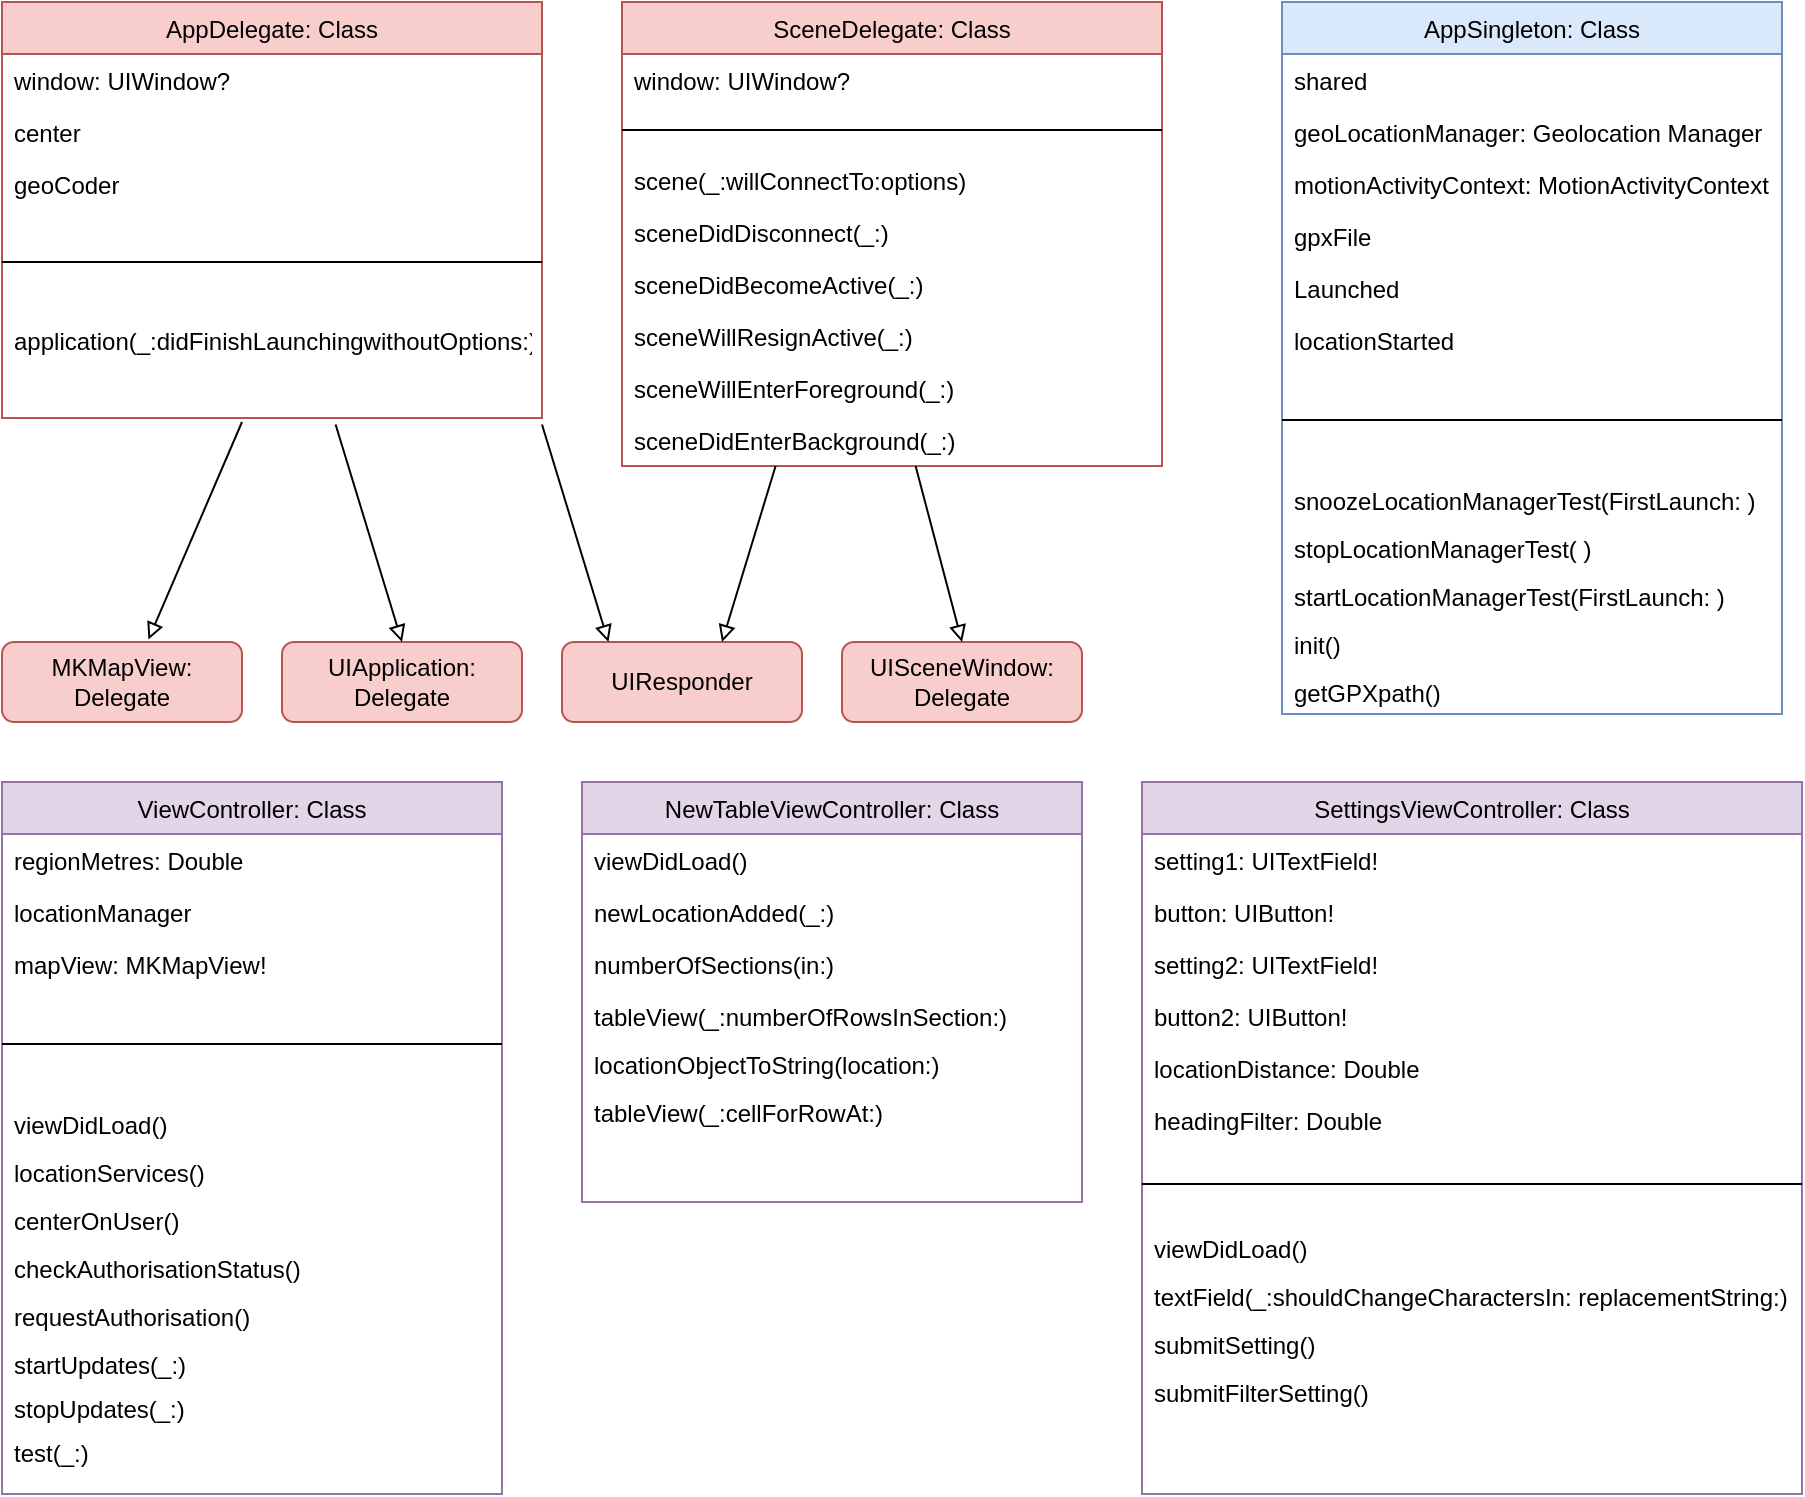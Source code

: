<mxfile version="15.2.9" type="github">
  <diagram id="C5RBs43oDa-KdzZeNtuy" name="Page-1">
    <mxGraphModel dx="1906" dy="1006" grid="1" gridSize="10" guides="1" tooltips="1" connect="1" arrows="1" fold="1" page="1" pageScale="1" pageWidth="827" pageHeight="1169" math="0" shadow="0">
      <root>
        <mxCell id="WIyWlLk6GJQsqaUBKTNV-0" />
        <mxCell id="WIyWlLk6GJQsqaUBKTNV-1" parent="WIyWlLk6GJQsqaUBKTNV-0" />
        <mxCell id="zkfFHV4jXpPFQw0GAbJ--6" value="AppDelegate: Class" style="swimlane;fontStyle=0;align=center;verticalAlign=top;childLayout=stackLayout;horizontal=1;startSize=26;horizontalStack=0;resizeParent=1;resizeLast=0;collapsible=1;marginBottom=0;rounded=0;shadow=0;strokeWidth=1;fillColor=#f8cecc;strokeColor=#b85450;" parent="WIyWlLk6GJQsqaUBKTNV-1" vertex="1">
          <mxGeometry x="60" y="280" width="270" height="208" as="geometry">
            <mxRectangle x="130" y="380" width="160" height="26" as="alternateBounds" />
          </mxGeometry>
        </mxCell>
        <mxCell id="zkfFHV4jXpPFQw0GAbJ--7" value="window: UIWindow?" style="text;align=left;verticalAlign=top;spacingLeft=4;spacingRight=4;overflow=hidden;rotatable=0;points=[[0,0.5],[1,0.5]];portConstraint=eastwest;" parent="zkfFHV4jXpPFQw0GAbJ--6" vertex="1">
          <mxGeometry y="26" width="270" height="26" as="geometry" />
        </mxCell>
        <mxCell id="zkfFHV4jXpPFQw0GAbJ--8" value="center" style="text;align=left;verticalAlign=top;spacingLeft=4;spacingRight=4;overflow=hidden;rotatable=0;points=[[0,0.5],[1,0.5]];portConstraint=eastwest;rounded=0;shadow=0;html=0;" parent="zkfFHV4jXpPFQw0GAbJ--6" vertex="1">
          <mxGeometry y="52" width="270" height="26" as="geometry" />
        </mxCell>
        <mxCell id="s5jKz4ywExmh6HpJhAX0-9" value="geoCoder" style="text;align=left;verticalAlign=top;spacingLeft=4;spacingRight=4;overflow=hidden;rotatable=0;points=[[0,0.5],[1,0.5]];portConstraint=eastwest;rounded=0;shadow=0;html=0;" vertex="1" parent="zkfFHV4jXpPFQw0GAbJ--6">
          <mxGeometry y="78" width="270" height="26" as="geometry" />
        </mxCell>
        <mxCell id="zkfFHV4jXpPFQw0GAbJ--9" value="" style="line;html=1;strokeWidth=1;align=left;verticalAlign=middle;spacingTop=-1;spacingLeft=3;spacingRight=3;rotatable=0;labelPosition=right;points=[];portConstraint=eastwest;" parent="zkfFHV4jXpPFQw0GAbJ--6" vertex="1">
          <mxGeometry y="104" width="270" height="52" as="geometry" />
        </mxCell>
        <mxCell id="zkfFHV4jXpPFQw0GAbJ--10" value="application(_:didFinishLaunchingwithoutOptions:)" style="text;align=left;verticalAlign=top;spacingLeft=4;spacingRight=4;overflow=hidden;rotatable=0;points=[[0,0.5],[1,0.5]];portConstraint=eastwest;fontStyle=0" parent="zkfFHV4jXpPFQw0GAbJ--6" vertex="1">
          <mxGeometry y="156" width="270" height="26" as="geometry" />
        </mxCell>
        <mxCell id="zkfFHV4jXpPFQw0GAbJ--17" value="AppSingleton: Class" style="swimlane;fontStyle=0;align=center;verticalAlign=top;childLayout=stackLayout;horizontal=1;startSize=26;horizontalStack=0;resizeParent=1;resizeLast=0;collapsible=1;marginBottom=0;rounded=0;shadow=0;strokeWidth=1;fillColor=#dae8fc;strokeColor=#6c8ebf;" parent="WIyWlLk6GJQsqaUBKTNV-1" vertex="1">
          <mxGeometry x="700" y="280" width="250" height="356" as="geometry">
            <mxRectangle x="550" y="140" width="160" height="26" as="alternateBounds" />
          </mxGeometry>
        </mxCell>
        <mxCell id="zkfFHV4jXpPFQw0GAbJ--18" value="shared&#xa;" style="text;align=left;verticalAlign=top;spacingLeft=4;spacingRight=4;overflow=hidden;rotatable=0;points=[[0,0.5],[1,0.5]];portConstraint=eastwest;" parent="zkfFHV4jXpPFQw0GAbJ--17" vertex="1">
          <mxGeometry y="26" width="250" height="26" as="geometry" />
        </mxCell>
        <mxCell id="zkfFHV4jXpPFQw0GAbJ--19" value="geoLocationManager: Geolocation Manager" style="text;align=left;verticalAlign=top;spacingLeft=4;spacingRight=4;overflow=hidden;rotatable=0;points=[[0,0.5],[1,0.5]];portConstraint=eastwest;rounded=0;shadow=0;html=0;" parent="zkfFHV4jXpPFQw0GAbJ--17" vertex="1">
          <mxGeometry y="52" width="250" height="26" as="geometry" />
        </mxCell>
        <mxCell id="zkfFHV4jXpPFQw0GAbJ--20" value="motionActivityContext: MotionActivityContext" style="text;align=left;verticalAlign=top;spacingLeft=4;spacingRight=4;overflow=hidden;rotatable=0;points=[[0,0.5],[1,0.5]];portConstraint=eastwest;rounded=0;shadow=0;html=0;" parent="zkfFHV4jXpPFQw0GAbJ--17" vertex="1">
          <mxGeometry y="78" width="250" height="26" as="geometry" />
        </mxCell>
        <mxCell id="zkfFHV4jXpPFQw0GAbJ--21" value="gpxFile" style="text;align=left;verticalAlign=top;spacingLeft=4;spacingRight=4;overflow=hidden;rotatable=0;points=[[0,0.5],[1,0.5]];portConstraint=eastwest;rounded=0;shadow=0;html=0;" parent="zkfFHV4jXpPFQw0GAbJ--17" vertex="1">
          <mxGeometry y="104" width="250" height="26" as="geometry" />
        </mxCell>
        <mxCell id="zkfFHV4jXpPFQw0GAbJ--22" value="Launched" style="text;align=left;verticalAlign=top;spacingLeft=4;spacingRight=4;overflow=hidden;rotatable=0;points=[[0,0.5],[1,0.5]];portConstraint=eastwest;rounded=0;shadow=0;html=0;" parent="zkfFHV4jXpPFQw0GAbJ--17" vertex="1">
          <mxGeometry y="130" width="250" height="26" as="geometry" />
        </mxCell>
        <mxCell id="s5jKz4ywExmh6HpJhAX0-1" value="locationStarted" style="text;align=left;verticalAlign=top;spacingLeft=4;spacingRight=4;overflow=hidden;rotatable=0;points=[[0,0.5],[1,0.5]];portConstraint=eastwest;rounded=0;shadow=0;html=0;" vertex="1" parent="zkfFHV4jXpPFQw0GAbJ--17">
          <mxGeometry y="156" width="250" height="26" as="geometry" />
        </mxCell>
        <mxCell id="zkfFHV4jXpPFQw0GAbJ--23" value="" style="line;html=1;strokeWidth=1;align=left;verticalAlign=middle;spacingTop=-1;spacingLeft=3;spacingRight=3;rotatable=0;labelPosition=right;points=[];portConstraint=eastwest;" parent="zkfFHV4jXpPFQw0GAbJ--17" vertex="1">
          <mxGeometry y="182" width="250" height="54" as="geometry" />
        </mxCell>
        <mxCell id="s5jKz4ywExmh6HpJhAX0-6" value="snoozeLocationManagerTest(FirstLaunch: )" style="text;align=left;verticalAlign=top;spacingLeft=4;spacingRight=4;overflow=hidden;rotatable=0;points=[[0,0.5],[1,0.5]];portConstraint=eastwest;rounded=0;shadow=0;html=0;" vertex="1" parent="zkfFHV4jXpPFQw0GAbJ--17">
          <mxGeometry y="236" width="250" height="24" as="geometry" />
        </mxCell>
        <mxCell id="s5jKz4ywExmh6HpJhAX0-5" value="stopLocationManagerTest( )" style="text;align=left;verticalAlign=top;spacingLeft=4;spacingRight=4;overflow=hidden;rotatable=0;points=[[0,0.5],[1,0.5]];portConstraint=eastwest;rounded=0;shadow=0;html=0;" vertex="1" parent="zkfFHV4jXpPFQw0GAbJ--17">
          <mxGeometry y="260" width="250" height="24" as="geometry" />
        </mxCell>
        <mxCell id="s5jKz4ywExmh6HpJhAX0-4" value="startLocationManagerTest(FirstLaunch: )" style="text;align=left;verticalAlign=top;spacingLeft=4;spacingRight=4;overflow=hidden;rotatable=0;points=[[0,0.5],[1,0.5]];portConstraint=eastwest;rounded=0;shadow=0;html=0;" vertex="1" parent="zkfFHV4jXpPFQw0GAbJ--17">
          <mxGeometry y="284" width="250" height="24" as="geometry" />
        </mxCell>
        <mxCell id="s5jKz4ywExmh6HpJhAX0-2" value="init()" style="text;align=left;verticalAlign=top;spacingLeft=4;spacingRight=4;overflow=hidden;rotatable=0;points=[[0,0.5],[1,0.5]];portConstraint=eastwest;rounded=0;shadow=0;html=0;" vertex="1" parent="zkfFHV4jXpPFQw0GAbJ--17">
          <mxGeometry y="308" width="250" height="24" as="geometry" />
        </mxCell>
        <mxCell id="s5jKz4ywExmh6HpJhAX0-3" value="getGPXpath()" style="text;align=left;verticalAlign=top;spacingLeft=4;spacingRight=4;overflow=hidden;rotatable=0;points=[[0,0.5],[1,0.5]];portConstraint=eastwest;rounded=0;shadow=0;html=0;" vertex="1" parent="zkfFHV4jXpPFQw0GAbJ--17">
          <mxGeometry y="332" width="250" height="24" as="geometry" />
        </mxCell>
        <mxCell id="s5jKz4ywExmh6HpJhAX0-10" value="SceneDelegate: Class" style="swimlane;fontStyle=0;align=center;verticalAlign=top;childLayout=stackLayout;horizontal=1;startSize=26;horizontalStack=0;resizeParent=1;resizeLast=0;collapsible=1;marginBottom=0;rounded=0;shadow=0;strokeWidth=1;fillColor=#f8cecc;strokeColor=#b85450;" vertex="1" parent="WIyWlLk6GJQsqaUBKTNV-1">
          <mxGeometry x="370" y="280" width="270" height="232" as="geometry">
            <mxRectangle x="130" y="380" width="160" height="26" as="alternateBounds" />
          </mxGeometry>
        </mxCell>
        <mxCell id="s5jKz4ywExmh6HpJhAX0-11" value="window: UIWindow?" style="text;align=left;verticalAlign=top;spacingLeft=4;spacingRight=4;overflow=hidden;rotatable=0;points=[[0,0.5],[1,0.5]];portConstraint=eastwest;" vertex="1" parent="s5jKz4ywExmh6HpJhAX0-10">
          <mxGeometry y="26" width="270" height="26" as="geometry" />
        </mxCell>
        <mxCell id="s5jKz4ywExmh6HpJhAX0-14" value="" style="line;html=1;strokeWidth=1;align=left;verticalAlign=middle;spacingTop=-1;spacingLeft=3;spacingRight=3;rotatable=0;labelPosition=right;points=[];portConstraint=eastwest;" vertex="1" parent="s5jKz4ywExmh6HpJhAX0-10">
          <mxGeometry y="52" width="270" height="24" as="geometry" />
        </mxCell>
        <mxCell id="s5jKz4ywExmh6HpJhAX0-15" value="scene(_:willConnectTo:options)&#xa;" style="text;align=left;verticalAlign=top;spacingLeft=4;spacingRight=4;overflow=hidden;rotatable=0;points=[[0,0.5],[1,0.5]];portConstraint=eastwest;fontStyle=0" vertex="1" parent="s5jKz4ywExmh6HpJhAX0-10">
          <mxGeometry y="76" width="270" height="26" as="geometry" />
        </mxCell>
        <mxCell id="s5jKz4ywExmh6HpJhAX0-16" value="sceneDidDisconnect(_:)" style="text;align=left;verticalAlign=top;spacingLeft=4;spacingRight=4;overflow=hidden;rotatable=0;points=[[0,0.5],[1,0.5]];portConstraint=eastwest;fontStyle=0" vertex="1" parent="s5jKz4ywExmh6HpJhAX0-10">
          <mxGeometry y="102" width="270" height="26" as="geometry" />
        </mxCell>
        <mxCell id="s5jKz4ywExmh6HpJhAX0-17" value="sceneDidBecomeActive(_:)" style="text;align=left;verticalAlign=top;spacingLeft=4;spacingRight=4;overflow=hidden;rotatable=0;points=[[0,0.5],[1,0.5]];portConstraint=eastwest;fontStyle=0" vertex="1" parent="s5jKz4ywExmh6HpJhAX0-10">
          <mxGeometry y="128" width="270" height="26" as="geometry" />
        </mxCell>
        <mxCell id="s5jKz4ywExmh6HpJhAX0-18" value="sceneWillResignActive(_:)" style="text;align=left;verticalAlign=top;spacingLeft=4;spacingRight=4;overflow=hidden;rotatable=0;points=[[0,0.5],[1,0.5]];portConstraint=eastwest;fontStyle=0" vertex="1" parent="s5jKz4ywExmh6HpJhAX0-10">
          <mxGeometry y="154" width="270" height="26" as="geometry" />
        </mxCell>
        <mxCell id="s5jKz4ywExmh6HpJhAX0-19" value="sceneWillEnterForeground(_:)" style="text;align=left;verticalAlign=top;spacingLeft=4;spacingRight=4;overflow=hidden;rotatable=0;points=[[0,0.5],[1,0.5]];portConstraint=eastwest;fontStyle=0" vertex="1" parent="s5jKz4ywExmh6HpJhAX0-10">
          <mxGeometry y="180" width="270" height="26" as="geometry" />
        </mxCell>
        <mxCell id="s5jKz4ywExmh6HpJhAX0-20" value="sceneDidEnterBackground(_:)" style="text;align=left;verticalAlign=top;spacingLeft=4;spacingRight=4;overflow=hidden;rotatable=0;points=[[0,0.5],[1,0.5]];portConstraint=eastwest;fontStyle=0" vertex="1" parent="s5jKz4ywExmh6HpJhAX0-10">
          <mxGeometry y="206" width="270" height="26" as="geometry" />
        </mxCell>
        <mxCell id="s5jKz4ywExmh6HpJhAX0-21" value="MKMapView: Delegate" style="rounded=1;whiteSpace=wrap;html=1;fillColor=#f8cecc;strokeColor=#b85450;" vertex="1" parent="WIyWlLk6GJQsqaUBKTNV-1">
          <mxGeometry x="60" y="600" width="120" height="40" as="geometry" />
        </mxCell>
        <mxCell id="s5jKz4ywExmh6HpJhAX0-22" value="UIApplication: Delegate" style="rounded=1;whiteSpace=wrap;html=1;fillColor=#f8cecc;strokeColor=#b85450;" vertex="1" parent="WIyWlLk6GJQsqaUBKTNV-1">
          <mxGeometry x="200" y="600" width="120" height="40" as="geometry" />
        </mxCell>
        <mxCell id="s5jKz4ywExmh6HpJhAX0-23" value="UIResponder" style="rounded=1;whiteSpace=wrap;html=1;fillColor=#f8cecc;strokeColor=#b85450;" vertex="1" parent="WIyWlLk6GJQsqaUBKTNV-1">
          <mxGeometry x="340" y="600" width="120" height="40" as="geometry" />
        </mxCell>
        <mxCell id="s5jKz4ywExmh6HpJhAX0-24" value="UISceneWindow: Delegate" style="rounded=1;whiteSpace=wrap;html=1;fillColor=#f8cecc;strokeColor=#b85450;" vertex="1" parent="WIyWlLk6GJQsqaUBKTNV-1">
          <mxGeometry x="480" y="600" width="120" height="40" as="geometry" />
        </mxCell>
        <mxCell id="s5jKz4ywExmh6HpJhAX0-25" value="" style="endArrow=block;html=1;entryX=0.61;entryY=-0.031;entryDx=0;entryDy=0;entryPerimeter=0;endFill=0;strokeWidth=1;" edge="1" parent="WIyWlLk6GJQsqaUBKTNV-1" target="s5jKz4ywExmh6HpJhAX0-21">
          <mxGeometry width="50" height="50" relative="1" as="geometry">
            <mxPoint x="180" y="490" as="sourcePoint" />
            <mxPoint x="440" y="440" as="targetPoint" />
          </mxGeometry>
        </mxCell>
        <mxCell id="s5jKz4ywExmh6HpJhAX0-26" value="" style="endArrow=block;html=1;entryX=0.5;entryY=0;entryDx=0;entryDy=0;endFill=0;strokeWidth=1;" edge="1" parent="WIyWlLk6GJQsqaUBKTNV-1" target="s5jKz4ywExmh6HpJhAX0-22">
          <mxGeometry width="50" height="50" relative="1" as="geometry">
            <mxPoint x="226.8" y="491.24" as="sourcePoint" />
            <mxPoint x="180.0" y="600.0" as="targetPoint" />
          </mxGeometry>
        </mxCell>
        <mxCell id="s5jKz4ywExmh6HpJhAX0-28" value="" style="endArrow=block;html=1;entryX=0.5;entryY=0;entryDx=0;entryDy=0;endFill=0;strokeWidth=1;" edge="1" parent="WIyWlLk6GJQsqaUBKTNV-1">
          <mxGeometry width="50" height="50" relative="1" as="geometry">
            <mxPoint x="330.0" y="491.24" as="sourcePoint" />
            <mxPoint x="363.2" y="600" as="targetPoint" />
          </mxGeometry>
        </mxCell>
        <mxCell id="s5jKz4ywExmh6HpJhAX0-29" value="" style="endArrow=block;html=1;endFill=0;strokeWidth=1;" edge="1" parent="WIyWlLk6GJQsqaUBKTNV-1">
          <mxGeometry width="50" height="50" relative="1" as="geometry">
            <mxPoint x="446.8" y="512.0" as="sourcePoint" />
            <mxPoint x="420" y="600" as="targetPoint" />
          </mxGeometry>
        </mxCell>
        <mxCell id="s5jKz4ywExmh6HpJhAX0-30" value="" style="endArrow=block;html=1;endFill=0;strokeWidth=1;entryX=0.5;entryY=0;entryDx=0;entryDy=0;" edge="1" parent="WIyWlLk6GJQsqaUBKTNV-1" target="s5jKz4ywExmh6HpJhAX0-24">
          <mxGeometry width="50" height="50" relative="1" as="geometry">
            <mxPoint x="516.8" y="512" as="sourcePoint" />
            <mxPoint x="490" y="600" as="targetPoint" />
          </mxGeometry>
        </mxCell>
        <mxCell id="s5jKz4ywExmh6HpJhAX0-31" value="ViewController: Class" style="swimlane;fontStyle=0;align=center;verticalAlign=top;childLayout=stackLayout;horizontal=1;startSize=26;horizontalStack=0;resizeParent=1;resizeLast=0;collapsible=1;marginBottom=0;rounded=0;shadow=0;strokeWidth=1;fillColor=#e1d5e7;strokeColor=#9673a6;" vertex="1" parent="WIyWlLk6GJQsqaUBKTNV-1">
          <mxGeometry x="60" y="670" width="250" height="356" as="geometry">
            <mxRectangle x="550" y="140" width="160" height="26" as="alternateBounds" />
          </mxGeometry>
        </mxCell>
        <mxCell id="s5jKz4ywExmh6HpJhAX0-32" value="regionMetres: Double" style="text;align=left;verticalAlign=top;spacingLeft=4;spacingRight=4;overflow=hidden;rotatable=0;points=[[0,0.5],[1,0.5]];portConstraint=eastwest;" vertex="1" parent="s5jKz4ywExmh6HpJhAX0-31">
          <mxGeometry y="26" width="250" height="26" as="geometry" />
        </mxCell>
        <mxCell id="s5jKz4ywExmh6HpJhAX0-33" value="locationManager" style="text;align=left;verticalAlign=top;spacingLeft=4;spacingRight=4;overflow=hidden;rotatable=0;points=[[0,0.5],[1,0.5]];portConstraint=eastwest;rounded=0;shadow=0;html=0;" vertex="1" parent="s5jKz4ywExmh6HpJhAX0-31">
          <mxGeometry y="52" width="250" height="26" as="geometry" />
        </mxCell>
        <mxCell id="s5jKz4ywExmh6HpJhAX0-34" value="mapView: MKMapView!" style="text;align=left;verticalAlign=top;spacingLeft=4;spacingRight=4;overflow=hidden;rotatable=0;points=[[0,0.5],[1,0.5]];portConstraint=eastwest;rounded=0;shadow=0;html=0;" vertex="1" parent="s5jKz4ywExmh6HpJhAX0-31">
          <mxGeometry y="78" width="250" height="26" as="geometry" />
        </mxCell>
        <mxCell id="s5jKz4ywExmh6HpJhAX0-38" value="" style="line;html=1;strokeWidth=1;align=left;verticalAlign=middle;spacingTop=-1;spacingLeft=3;spacingRight=3;rotatable=0;labelPosition=right;points=[];portConstraint=eastwest;" vertex="1" parent="s5jKz4ywExmh6HpJhAX0-31">
          <mxGeometry y="104" width="250" height="54" as="geometry" />
        </mxCell>
        <mxCell id="s5jKz4ywExmh6HpJhAX0-39" value="viewDidLoad()" style="text;align=left;verticalAlign=top;spacingLeft=4;spacingRight=4;overflow=hidden;rotatable=0;points=[[0,0.5],[1,0.5]];portConstraint=eastwest;rounded=0;shadow=0;html=0;" vertex="1" parent="s5jKz4ywExmh6HpJhAX0-31">
          <mxGeometry y="158" width="250" height="24" as="geometry" />
        </mxCell>
        <mxCell id="s5jKz4ywExmh6HpJhAX0-40" value="locationServices()" style="text;align=left;verticalAlign=top;spacingLeft=4;spacingRight=4;overflow=hidden;rotatable=0;points=[[0,0.5],[1,0.5]];portConstraint=eastwest;rounded=0;shadow=0;html=0;" vertex="1" parent="s5jKz4ywExmh6HpJhAX0-31">
          <mxGeometry y="182" width="250" height="24" as="geometry" />
        </mxCell>
        <mxCell id="s5jKz4ywExmh6HpJhAX0-41" value="centerOnUser()" style="text;align=left;verticalAlign=top;spacingLeft=4;spacingRight=4;overflow=hidden;rotatable=0;points=[[0,0.5],[1,0.5]];portConstraint=eastwest;rounded=0;shadow=0;html=0;" vertex="1" parent="s5jKz4ywExmh6HpJhAX0-31">
          <mxGeometry y="206" width="250" height="24" as="geometry" />
        </mxCell>
        <mxCell id="s5jKz4ywExmh6HpJhAX0-42" value="checkAuthorisationStatus()" style="text;align=left;verticalAlign=top;spacingLeft=4;spacingRight=4;overflow=hidden;rotatable=0;points=[[0,0.5],[1,0.5]];portConstraint=eastwest;rounded=0;shadow=0;html=0;" vertex="1" parent="s5jKz4ywExmh6HpJhAX0-31">
          <mxGeometry y="230" width="250" height="24" as="geometry" />
        </mxCell>
        <mxCell id="s5jKz4ywExmh6HpJhAX0-43" value="requestAuthorisation()" style="text;align=left;verticalAlign=top;spacingLeft=4;spacingRight=4;overflow=hidden;rotatable=0;points=[[0,0.5],[1,0.5]];portConstraint=eastwest;rounded=0;shadow=0;html=0;" vertex="1" parent="s5jKz4ywExmh6HpJhAX0-31">
          <mxGeometry y="254" width="250" height="24" as="geometry" />
        </mxCell>
        <mxCell id="s5jKz4ywExmh6HpJhAX0-44" value="startUpdates(_:)" style="text;align=left;verticalAlign=top;spacingLeft=4;spacingRight=4;overflow=hidden;rotatable=0;points=[[0,0.5],[1,0.5]];portConstraint=eastwest;rounded=0;shadow=0;html=0;" vertex="1" parent="s5jKz4ywExmh6HpJhAX0-31">
          <mxGeometry y="278" width="250" height="22" as="geometry" />
        </mxCell>
        <mxCell id="s5jKz4ywExmh6HpJhAX0-45" value="stopUpdates(_:)" style="text;align=left;verticalAlign=top;spacingLeft=4;spacingRight=4;overflow=hidden;rotatable=0;points=[[0,0.5],[1,0.5]];portConstraint=eastwest;rounded=0;shadow=0;html=0;" vertex="1" parent="s5jKz4ywExmh6HpJhAX0-31">
          <mxGeometry y="300" width="250" height="22" as="geometry" />
        </mxCell>
        <mxCell id="s5jKz4ywExmh6HpJhAX0-46" value="test(_:)" style="text;align=left;verticalAlign=top;spacingLeft=4;spacingRight=4;overflow=hidden;rotatable=0;points=[[0,0.5],[1,0.5]];portConstraint=eastwest;rounded=0;shadow=0;html=0;" vertex="1" parent="s5jKz4ywExmh6HpJhAX0-31">
          <mxGeometry y="322" width="250" height="22" as="geometry" />
        </mxCell>
        <mxCell id="s5jKz4ywExmh6HpJhAX0-47" value="NewTableViewController: Class" style="swimlane;fontStyle=0;align=center;verticalAlign=top;childLayout=stackLayout;horizontal=1;startSize=26;horizontalStack=0;resizeParent=1;resizeLast=0;collapsible=1;marginBottom=0;rounded=0;shadow=0;strokeWidth=1;fillColor=#e1d5e7;strokeColor=#9673a6;" vertex="1" parent="WIyWlLk6GJQsqaUBKTNV-1">
          <mxGeometry x="350" y="670" width="250" height="210" as="geometry">
            <mxRectangle x="550" y="140" width="160" height="26" as="alternateBounds" />
          </mxGeometry>
        </mxCell>
        <mxCell id="s5jKz4ywExmh6HpJhAX0-48" value="viewDidLoad()" style="text;align=left;verticalAlign=top;spacingLeft=4;spacingRight=4;overflow=hidden;rotatable=0;points=[[0,0.5],[1,0.5]];portConstraint=eastwest;" vertex="1" parent="s5jKz4ywExmh6HpJhAX0-47">
          <mxGeometry y="26" width="250" height="26" as="geometry" />
        </mxCell>
        <mxCell id="s5jKz4ywExmh6HpJhAX0-49" value="newLocationAdded(_:)" style="text;align=left;verticalAlign=top;spacingLeft=4;spacingRight=4;overflow=hidden;rotatable=0;points=[[0,0.5],[1,0.5]];portConstraint=eastwest;rounded=0;shadow=0;html=0;" vertex="1" parent="s5jKz4ywExmh6HpJhAX0-47">
          <mxGeometry y="52" width="250" height="26" as="geometry" />
        </mxCell>
        <mxCell id="s5jKz4ywExmh6HpJhAX0-50" value="numberOfSections(in:)" style="text;align=left;verticalAlign=top;spacingLeft=4;spacingRight=4;overflow=hidden;rotatable=0;points=[[0,0.5],[1,0.5]];portConstraint=eastwest;rounded=0;shadow=0;html=0;" vertex="1" parent="s5jKz4ywExmh6HpJhAX0-47">
          <mxGeometry y="78" width="250" height="26" as="geometry" />
        </mxCell>
        <mxCell id="s5jKz4ywExmh6HpJhAX0-52" value="tableView(_:numberOfRowsInSection:)" style="text;align=left;verticalAlign=top;spacingLeft=4;spacingRight=4;overflow=hidden;rotatable=0;points=[[0,0.5],[1,0.5]];portConstraint=eastwest;rounded=0;shadow=0;html=0;" vertex="1" parent="s5jKz4ywExmh6HpJhAX0-47">
          <mxGeometry y="104" width="250" height="24" as="geometry" />
        </mxCell>
        <mxCell id="s5jKz4ywExmh6HpJhAX0-53" value="locationObjectToString(location:)" style="text;align=left;verticalAlign=top;spacingLeft=4;spacingRight=4;overflow=hidden;rotatable=0;points=[[0,0.5],[1,0.5]];portConstraint=eastwest;rounded=0;shadow=0;html=0;" vertex="1" parent="s5jKz4ywExmh6HpJhAX0-47">
          <mxGeometry y="128" width="250" height="24" as="geometry" />
        </mxCell>
        <mxCell id="s5jKz4ywExmh6HpJhAX0-54" value="tableView(_:cellForRowAt:)" style="text;align=left;verticalAlign=top;spacingLeft=4;spacingRight=4;overflow=hidden;rotatable=0;points=[[0,0.5],[1,0.5]];portConstraint=eastwest;rounded=0;shadow=0;html=0;" vertex="1" parent="s5jKz4ywExmh6HpJhAX0-47">
          <mxGeometry y="152" width="250" height="24" as="geometry" />
        </mxCell>
        <mxCell id="s5jKz4ywExmh6HpJhAX0-67" value="SettingsViewController: Class" style="swimlane;fontStyle=0;align=center;verticalAlign=top;childLayout=stackLayout;horizontal=1;startSize=26;horizontalStack=0;resizeParent=1;resizeLast=0;collapsible=1;marginBottom=0;rounded=0;shadow=0;strokeWidth=1;fillColor=#e1d5e7;strokeColor=#9673a6;" vertex="1" parent="WIyWlLk6GJQsqaUBKTNV-1">
          <mxGeometry x="630" y="670" width="330" height="356" as="geometry">
            <mxRectangle x="550" y="140" width="160" height="26" as="alternateBounds" />
          </mxGeometry>
        </mxCell>
        <mxCell id="s5jKz4ywExmh6HpJhAX0-68" value="setting1: UITextField!" style="text;align=left;verticalAlign=top;spacingLeft=4;spacingRight=4;overflow=hidden;rotatable=0;points=[[0,0.5],[1,0.5]];portConstraint=eastwest;" vertex="1" parent="s5jKz4ywExmh6HpJhAX0-67">
          <mxGeometry y="26" width="330" height="26" as="geometry" />
        </mxCell>
        <mxCell id="s5jKz4ywExmh6HpJhAX0-69" value="button: UIButton!" style="text;align=left;verticalAlign=top;spacingLeft=4;spacingRight=4;overflow=hidden;rotatable=0;points=[[0,0.5],[1,0.5]];portConstraint=eastwest;rounded=0;shadow=0;html=0;" vertex="1" parent="s5jKz4ywExmh6HpJhAX0-67">
          <mxGeometry y="52" width="330" height="26" as="geometry" />
        </mxCell>
        <mxCell id="s5jKz4ywExmh6HpJhAX0-70" value="setting2: UITextField!" style="text;align=left;verticalAlign=top;spacingLeft=4;spacingRight=4;overflow=hidden;rotatable=0;points=[[0,0.5],[1,0.5]];portConstraint=eastwest;rounded=0;shadow=0;html=0;" vertex="1" parent="s5jKz4ywExmh6HpJhAX0-67">
          <mxGeometry y="78" width="330" height="26" as="geometry" />
        </mxCell>
        <mxCell id="s5jKz4ywExmh6HpJhAX0-81" value="button2: UIButton!" style="text;align=left;verticalAlign=top;spacingLeft=4;spacingRight=4;overflow=hidden;rotatable=0;points=[[0,0.5],[1,0.5]];portConstraint=eastwest;rounded=0;shadow=0;html=0;" vertex="1" parent="s5jKz4ywExmh6HpJhAX0-67">
          <mxGeometry y="104" width="330" height="26" as="geometry" />
        </mxCell>
        <mxCell id="s5jKz4ywExmh6HpJhAX0-82" value="locationDistance: Double" style="text;align=left;verticalAlign=top;spacingLeft=4;spacingRight=4;overflow=hidden;rotatable=0;points=[[0,0.5],[1,0.5]];portConstraint=eastwest;rounded=0;shadow=0;html=0;" vertex="1" parent="s5jKz4ywExmh6HpJhAX0-67">
          <mxGeometry y="130" width="330" height="26" as="geometry" />
        </mxCell>
        <mxCell id="s5jKz4ywExmh6HpJhAX0-83" value="headingFilter: Double" style="text;align=left;verticalAlign=top;spacingLeft=4;spacingRight=4;overflow=hidden;rotatable=0;points=[[0,0.5],[1,0.5]];portConstraint=eastwest;rounded=0;shadow=0;html=0;" vertex="1" parent="s5jKz4ywExmh6HpJhAX0-67">
          <mxGeometry y="156" width="330" height="26" as="geometry" />
        </mxCell>
        <mxCell id="s5jKz4ywExmh6HpJhAX0-71" value="" style="line;html=1;strokeWidth=1;align=left;verticalAlign=middle;spacingTop=-1;spacingLeft=3;spacingRight=3;rotatable=0;labelPosition=right;points=[];portConstraint=eastwest;" vertex="1" parent="s5jKz4ywExmh6HpJhAX0-67">
          <mxGeometry y="182" width="330" height="38" as="geometry" />
        </mxCell>
        <mxCell id="s5jKz4ywExmh6HpJhAX0-72" value="viewDidLoad()" style="text;align=left;verticalAlign=top;spacingLeft=4;spacingRight=4;overflow=hidden;rotatable=0;points=[[0,0.5],[1,0.5]];portConstraint=eastwest;rounded=0;shadow=0;html=0;" vertex="1" parent="s5jKz4ywExmh6HpJhAX0-67">
          <mxGeometry y="220" width="330" height="24" as="geometry" />
        </mxCell>
        <mxCell id="s5jKz4ywExmh6HpJhAX0-73" value="textField(_:shouldChangeCharactersIn: replacementString:)" style="text;align=left;verticalAlign=top;spacingLeft=4;spacingRight=4;overflow=hidden;rotatable=0;points=[[0,0.5],[1,0.5]];portConstraint=eastwest;rounded=0;shadow=0;html=0;" vertex="1" parent="s5jKz4ywExmh6HpJhAX0-67">
          <mxGeometry y="244" width="330" height="24" as="geometry" />
        </mxCell>
        <mxCell id="s5jKz4ywExmh6HpJhAX0-74" value="submitSetting()" style="text;align=left;verticalAlign=top;spacingLeft=4;spacingRight=4;overflow=hidden;rotatable=0;points=[[0,0.5],[1,0.5]];portConstraint=eastwest;rounded=0;shadow=0;html=0;" vertex="1" parent="s5jKz4ywExmh6HpJhAX0-67">
          <mxGeometry y="268" width="330" height="24" as="geometry" />
        </mxCell>
        <mxCell id="s5jKz4ywExmh6HpJhAX0-80" value="submitFilterSetting()" style="text;align=left;verticalAlign=top;spacingLeft=4;spacingRight=4;overflow=hidden;rotatable=0;points=[[0,0.5],[1,0.5]];portConstraint=eastwest;rounded=0;shadow=0;html=0;" vertex="1" parent="s5jKz4ywExmh6HpJhAX0-67">
          <mxGeometry y="292" width="330" height="24" as="geometry" />
        </mxCell>
      </root>
    </mxGraphModel>
  </diagram>
</mxfile>
